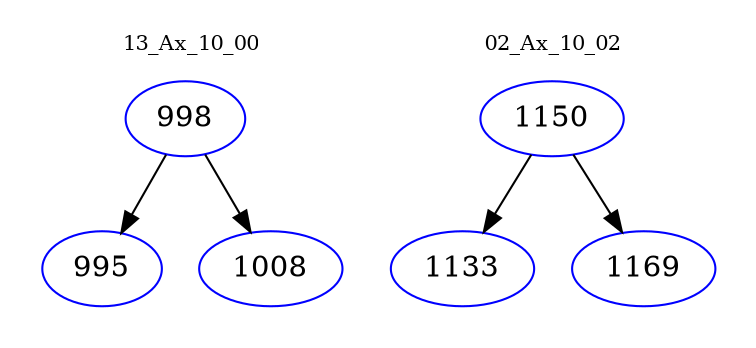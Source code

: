 digraph{
subgraph cluster_0 {
color = white
label = "13_Ax_10_00";
fontsize=10;
T0_998 [label="998", color="blue"]
T0_998 -> T0_995 [color="black"]
T0_995 [label="995", color="blue"]
T0_998 -> T0_1008 [color="black"]
T0_1008 [label="1008", color="blue"]
}
subgraph cluster_1 {
color = white
label = "02_Ax_10_02";
fontsize=10;
T1_1150 [label="1150", color="blue"]
T1_1150 -> T1_1133 [color="black"]
T1_1133 [label="1133", color="blue"]
T1_1150 -> T1_1169 [color="black"]
T1_1169 [label="1169", color="blue"]
}
}
